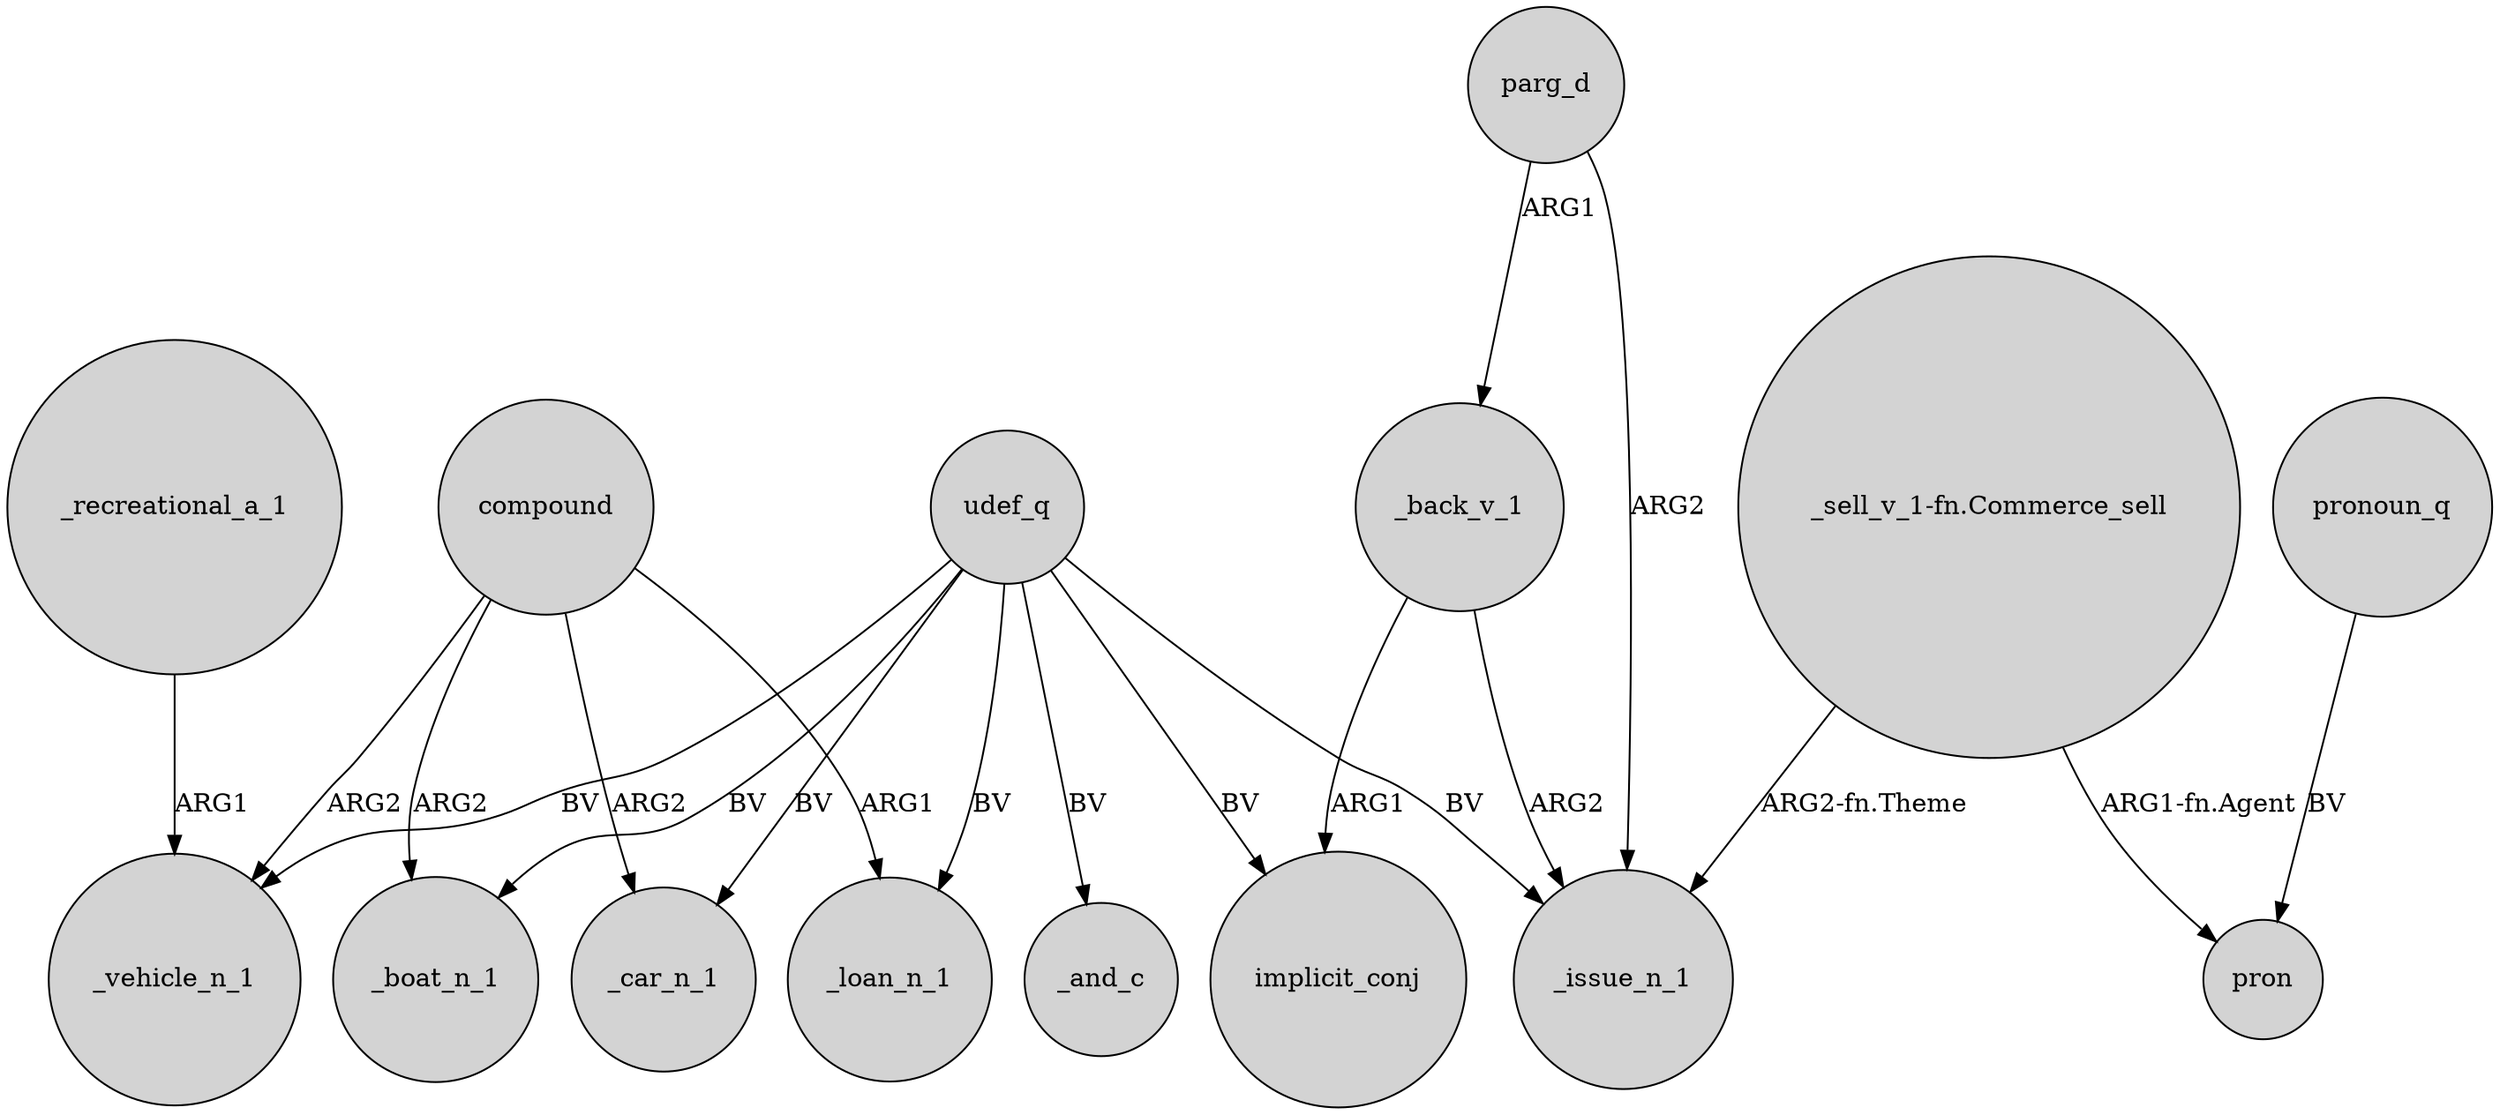 digraph {
	node [shape=circle style=filled]
	compound -> _boat_n_1 [label=ARG2]
	"_sell_v_1-fn.Commerce_sell" -> _issue_n_1 [label="ARG2-fn.Theme"]
	_back_v_1 -> implicit_conj [label=ARG1]
	_recreational_a_1 -> _vehicle_n_1 [label=ARG1]
	udef_q -> implicit_conj [label=BV]
	udef_q -> _vehicle_n_1 [label=BV]
	compound -> _vehicle_n_1 [label=ARG2]
	pronoun_q -> pron [label=BV]
	udef_q -> _boat_n_1 [label=BV]
	udef_q -> _issue_n_1 [label=BV]
	compound -> _loan_n_1 [label=ARG1]
	parg_d -> _back_v_1 [label=ARG1]
	_back_v_1 -> _issue_n_1 [label=ARG2]
	parg_d -> _issue_n_1 [label=ARG2]
	udef_q -> _car_n_1 [label=BV]
	"_sell_v_1-fn.Commerce_sell" -> pron [label="ARG1-fn.Agent"]
	udef_q -> _and_c [label=BV]
	compound -> _car_n_1 [label=ARG2]
	udef_q -> _loan_n_1 [label=BV]
}
